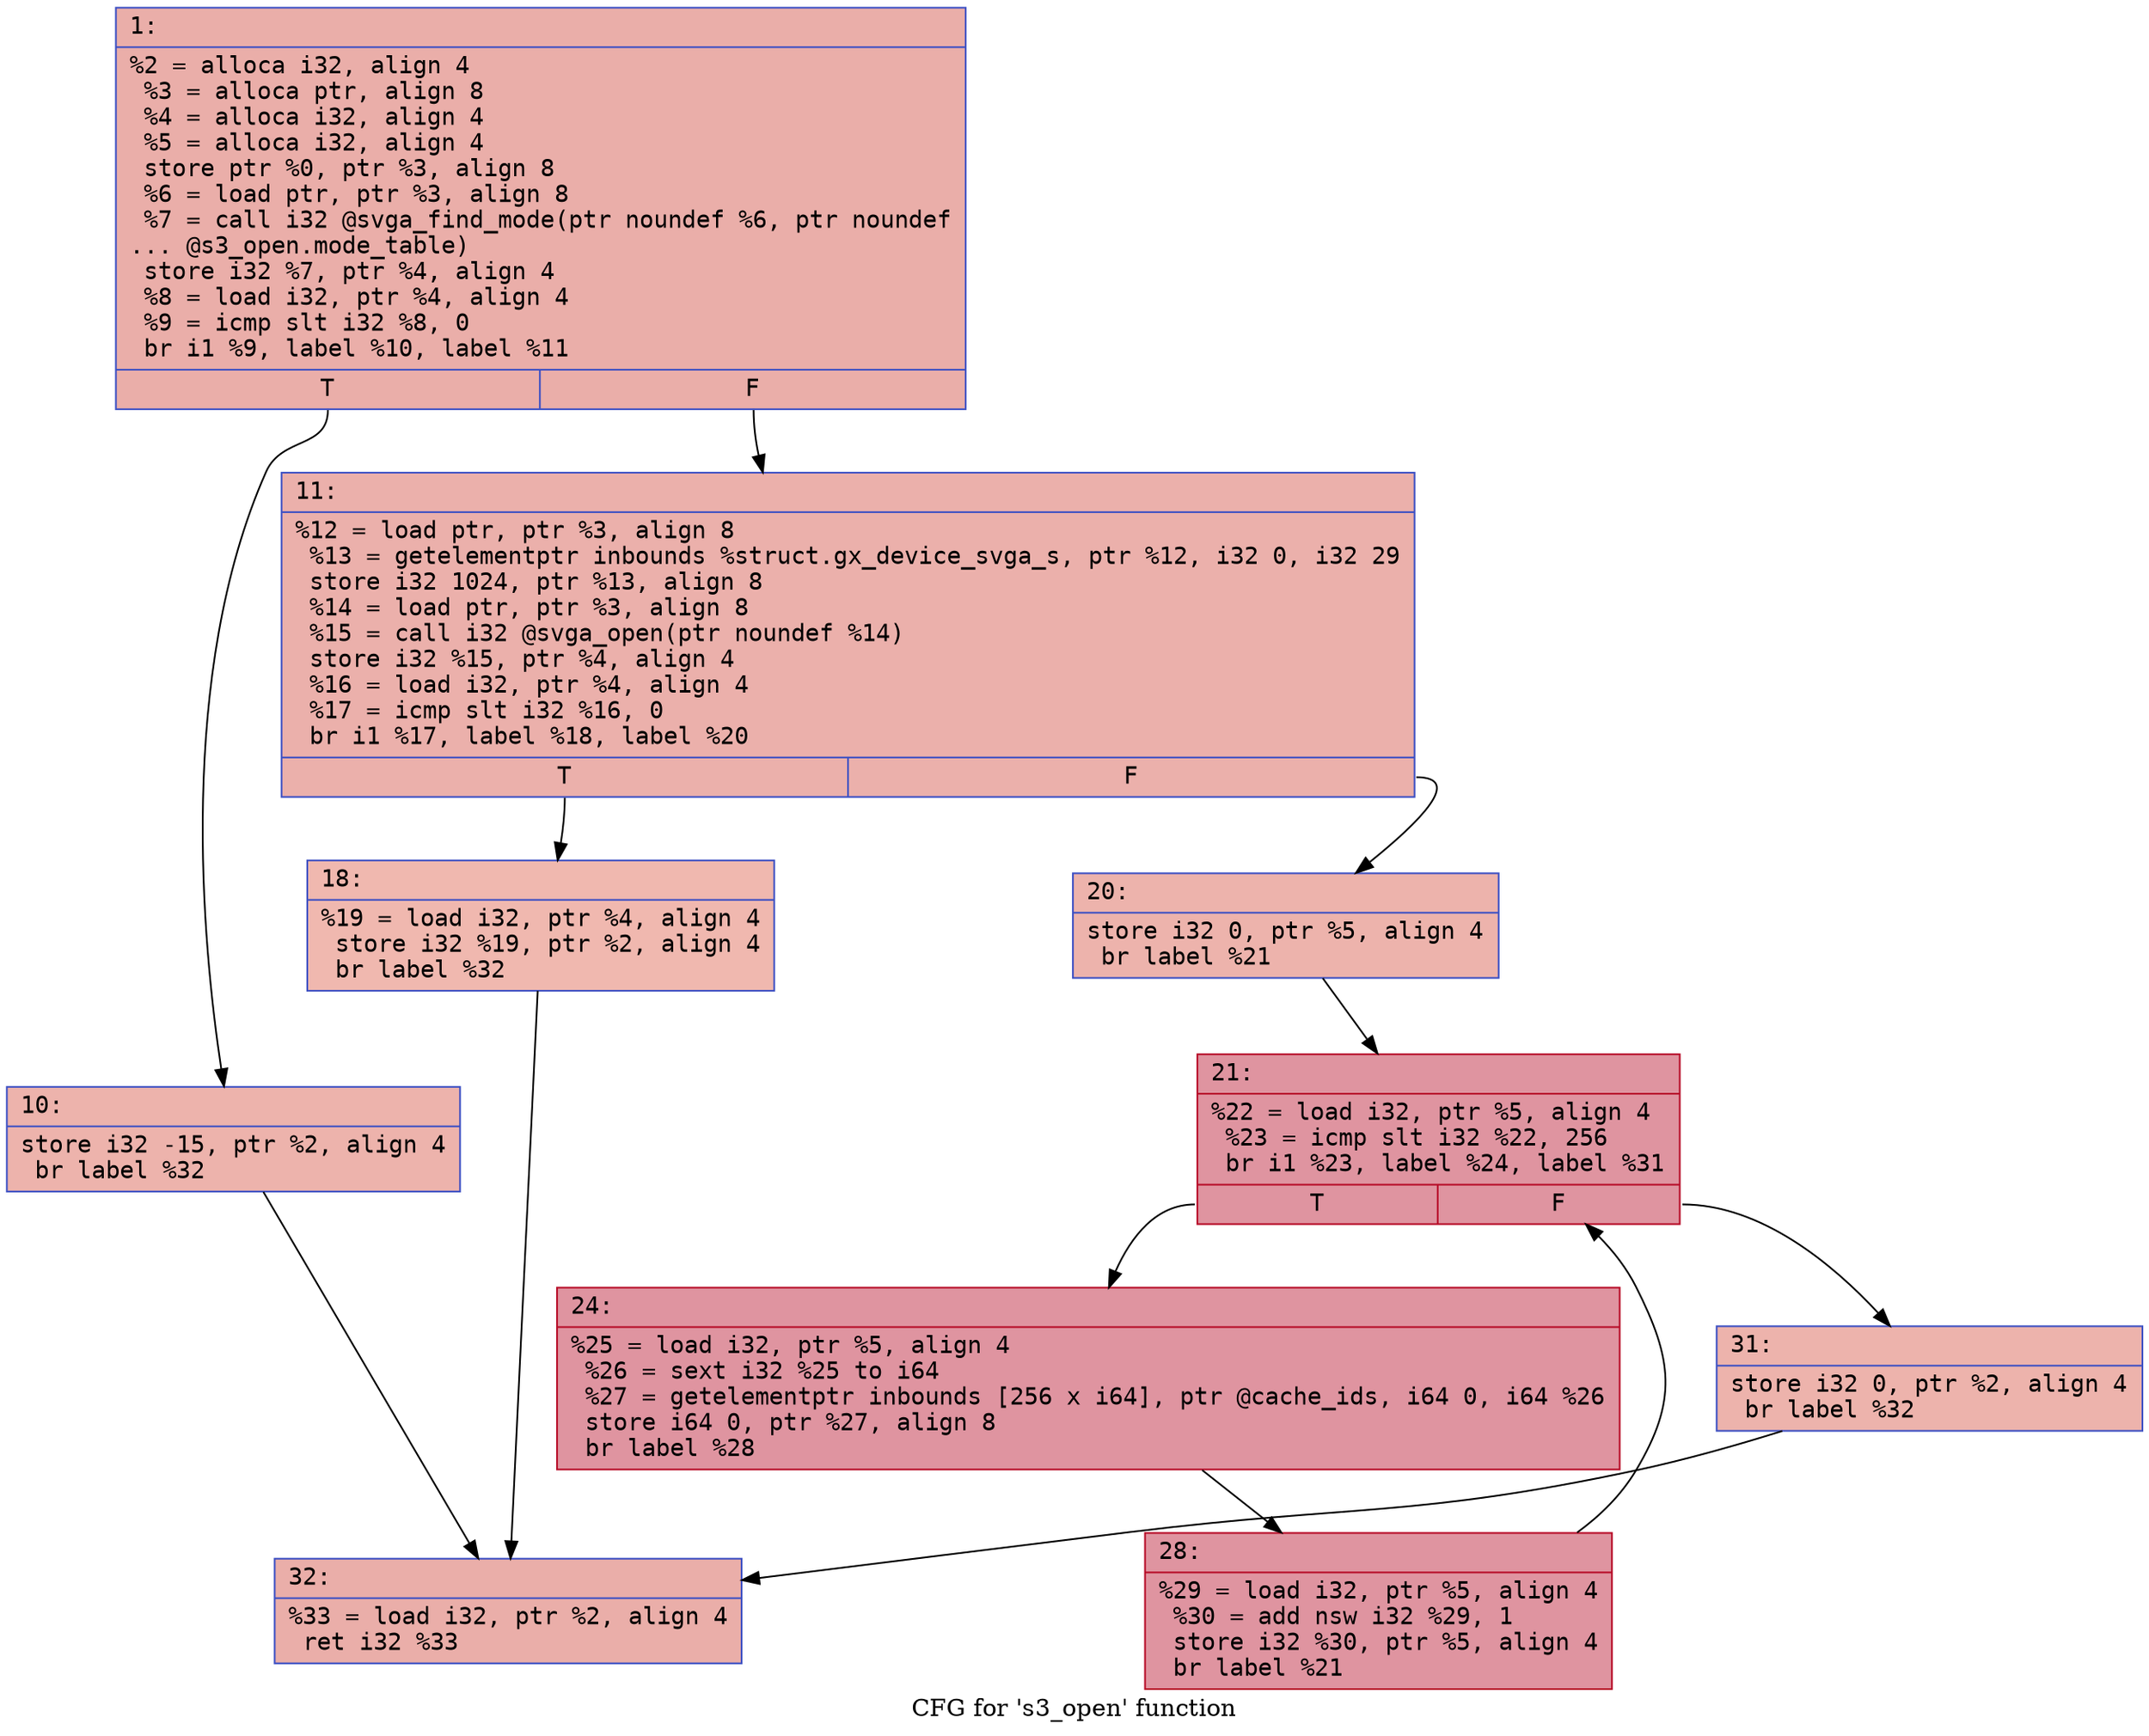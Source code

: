 digraph "CFG for 's3_open' function" {
	label="CFG for 's3_open' function";

	Node0x6000030d9fe0 [shape=record,color="#3d50c3ff", style=filled, fillcolor="#d0473d70" fontname="Courier",label="{1:\l|  %2 = alloca i32, align 4\l  %3 = alloca ptr, align 8\l  %4 = alloca i32, align 4\l  %5 = alloca i32, align 4\l  store ptr %0, ptr %3, align 8\l  %6 = load ptr, ptr %3, align 8\l  %7 = call i32 @svga_find_mode(ptr noundef %6, ptr noundef\l... @s3_open.mode_table)\l  store i32 %7, ptr %4, align 4\l  %8 = load i32, ptr %4, align 4\l  %9 = icmp slt i32 %8, 0\l  br i1 %9, label %10, label %11\l|{<s0>T|<s1>F}}"];
	Node0x6000030d9fe0:s0 -> Node0x6000030da030[tooltip="1 -> 10\nProbability 37.50%" ];
	Node0x6000030d9fe0:s1 -> Node0x6000030da080[tooltip="1 -> 11\nProbability 62.50%" ];
	Node0x6000030da030 [shape=record,color="#3d50c3ff", style=filled, fillcolor="#d6524470" fontname="Courier",label="{10:\l|  store i32 -15, ptr %2, align 4\l  br label %32\l}"];
	Node0x6000030da030 -> Node0x6000030da2b0[tooltip="10 -> 32\nProbability 100.00%" ];
	Node0x6000030da080 [shape=record,color="#3d50c3ff", style=filled, fillcolor="#d24b4070" fontname="Courier",label="{11:\l|  %12 = load ptr, ptr %3, align 8\l  %13 = getelementptr inbounds %struct.gx_device_svga_s, ptr %12, i32 0, i32 29\l  store i32 1024, ptr %13, align 8\l  %14 = load ptr, ptr %3, align 8\l  %15 = call i32 @svga_open(ptr noundef %14)\l  store i32 %15, ptr %4, align 4\l  %16 = load i32, ptr %4, align 4\l  %17 = icmp slt i32 %16, 0\l  br i1 %17, label %18, label %20\l|{<s0>T|<s1>F}}"];
	Node0x6000030da080:s0 -> Node0x6000030da0d0[tooltip="11 -> 18\nProbability 37.50%" ];
	Node0x6000030da080:s1 -> Node0x6000030da120[tooltip="11 -> 20\nProbability 62.50%" ];
	Node0x6000030da0d0 [shape=record,color="#3d50c3ff", style=filled, fillcolor="#dc5d4a70" fontname="Courier",label="{18:\l|  %19 = load i32, ptr %4, align 4\l  store i32 %19, ptr %2, align 4\l  br label %32\l}"];
	Node0x6000030da0d0 -> Node0x6000030da2b0[tooltip="18 -> 32\nProbability 100.00%" ];
	Node0x6000030da120 [shape=record,color="#3d50c3ff", style=filled, fillcolor="#d6524470" fontname="Courier",label="{20:\l|  store i32 0, ptr %5, align 4\l  br label %21\l}"];
	Node0x6000030da120 -> Node0x6000030da170[tooltip="20 -> 21\nProbability 100.00%" ];
	Node0x6000030da170 [shape=record,color="#b70d28ff", style=filled, fillcolor="#b70d2870" fontname="Courier",label="{21:\l|  %22 = load i32, ptr %5, align 4\l  %23 = icmp slt i32 %22, 256\l  br i1 %23, label %24, label %31\l|{<s0>T|<s1>F}}"];
	Node0x6000030da170:s0 -> Node0x6000030da1c0[tooltip="21 -> 24\nProbability 96.88%" ];
	Node0x6000030da170:s1 -> Node0x6000030da260[tooltip="21 -> 31\nProbability 3.12%" ];
	Node0x6000030da1c0 [shape=record,color="#b70d28ff", style=filled, fillcolor="#b70d2870" fontname="Courier",label="{24:\l|  %25 = load i32, ptr %5, align 4\l  %26 = sext i32 %25 to i64\l  %27 = getelementptr inbounds [256 x i64], ptr @cache_ids, i64 0, i64 %26\l  store i64 0, ptr %27, align 8\l  br label %28\l}"];
	Node0x6000030da1c0 -> Node0x6000030da210[tooltip="24 -> 28\nProbability 100.00%" ];
	Node0x6000030da210 [shape=record,color="#b70d28ff", style=filled, fillcolor="#b70d2870" fontname="Courier",label="{28:\l|  %29 = load i32, ptr %5, align 4\l  %30 = add nsw i32 %29, 1\l  store i32 %30, ptr %5, align 4\l  br label %21\l}"];
	Node0x6000030da210 -> Node0x6000030da170[tooltip="28 -> 21\nProbability 100.00%" ];
	Node0x6000030da260 [shape=record,color="#3d50c3ff", style=filled, fillcolor="#d6524470" fontname="Courier",label="{31:\l|  store i32 0, ptr %2, align 4\l  br label %32\l}"];
	Node0x6000030da260 -> Node0x6000030da2b0[tooltip="31 -> 32\nProbability 100.00%" ];
	Node0x6000030da2b0 [shape=record,color="#3d50c3ff", style=filled, fillcolor="#d0473d70" fontname="Courier",label="{32:\l|  %33 = load i32, ptr %2, align 4\l  ret i32 %33\l}"];
}
